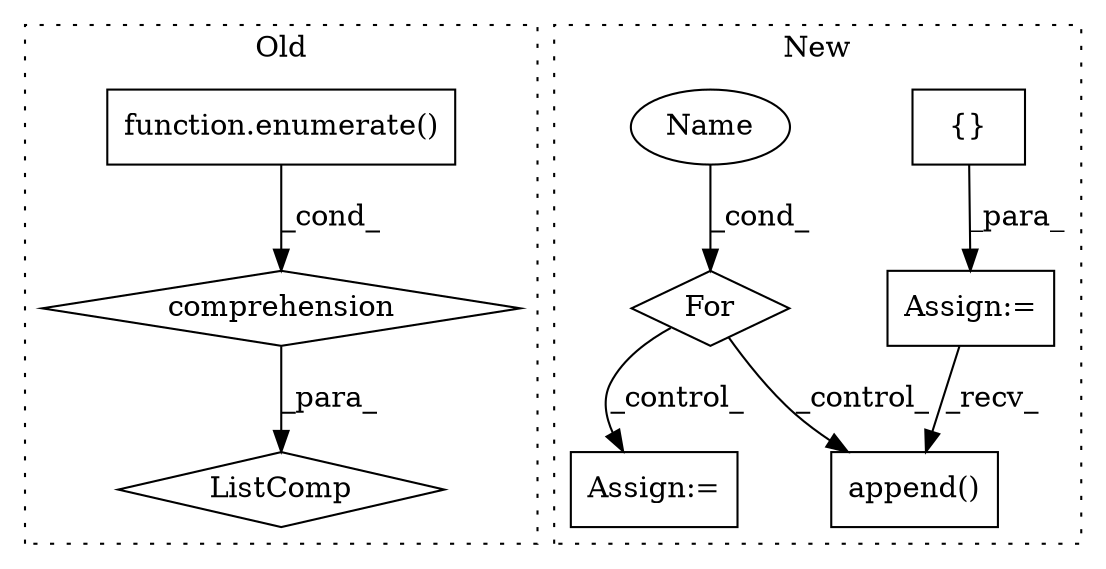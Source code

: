 digraph G {
subgraph cluster0 {
1 [label="function.enumerate()" a="75" s="2210,2226" l="10,1" shape="box"];
7 [label="comprehension" a="45" s="2192" l="3" shape="diamond"];
8 [label="ListComp" a="106" s="2134" l="94" shape="diamond"];
label = "Old";
style="dotted";
}
subgraph cluster1 {
2 [label="append()" a="75" s="2360,2510" l="14,1" shape="box"];
3 [label="{}" a="59" s="2122,2122" l="2,1" shape="box"];
4 [label="Assign:=" a="68" s="2119" l="3" shape="box"];
5 [label="For" a="107" s="2307,2342" l="4,18" shape="diamond"];
6 [label="Name" a="87" s="2316" l="5" shape="ellipse"];
9 [label="Assign:=" a="68" s="2533" l="4" shape="box"];
label = "New";
style="dotted";
}
1 -> 7 [label="_cond_"];
3 -> 4 [label="_para_"];
4 -> 2 [label="_recv_"];
5 -> 2 [label="_control_"];
5 -> 9 [label="_control_"];
6 -> 5 [label="_cond_"];
7 -> 8 [label="_para_"];
}